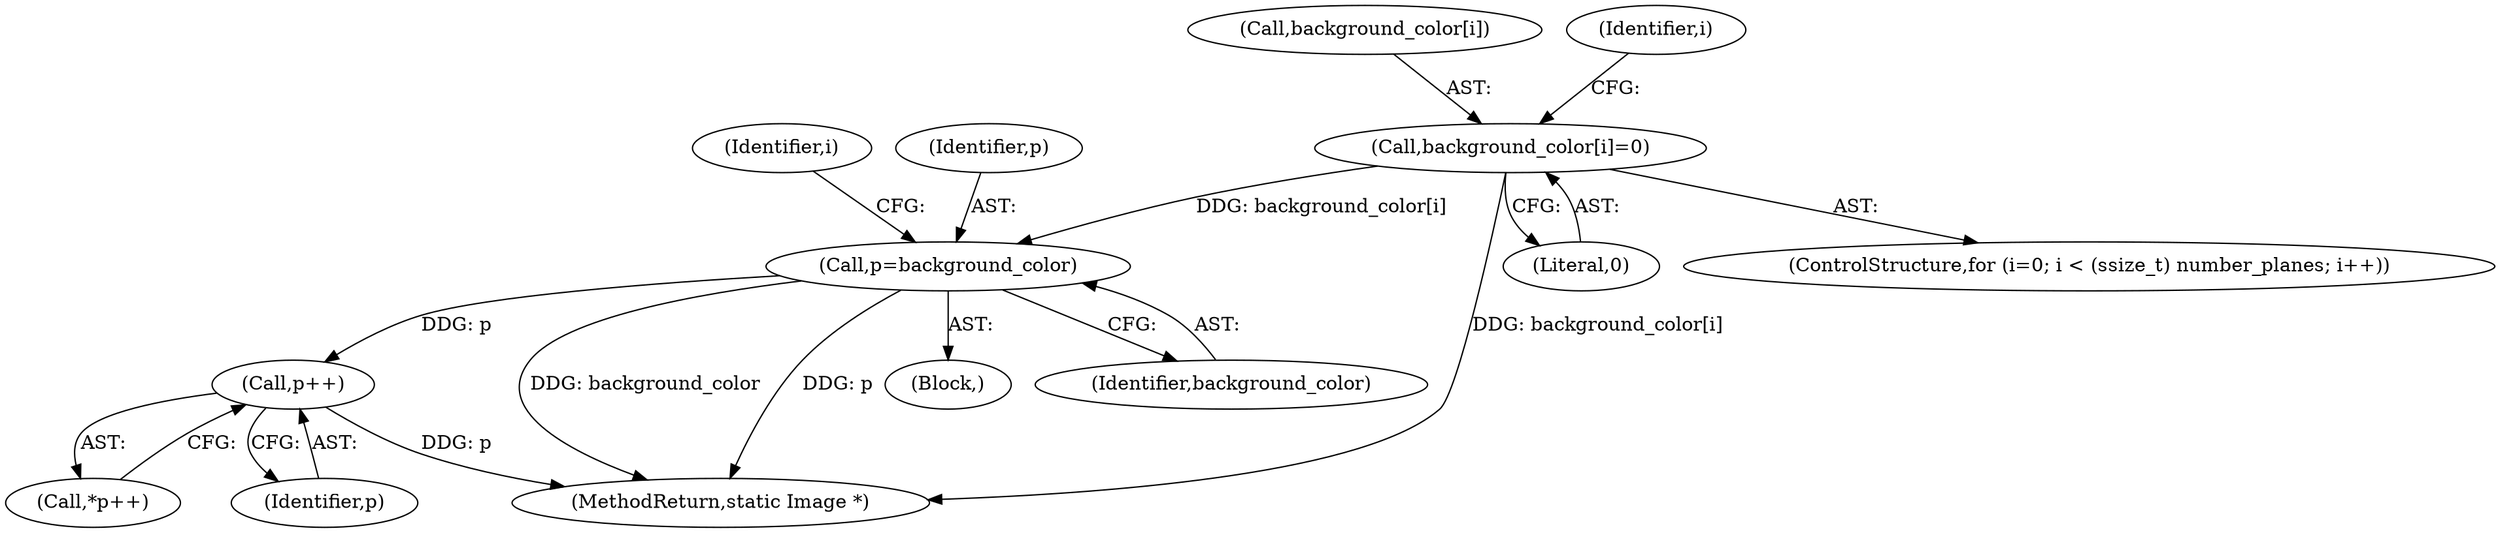 digraph "0_ImageMagick_3e9165285eda6e1bb71172031d3048b51bb443a4@array" {
"1000362" [label="(Call,background_color[i]=0)"];
"1000373" [label="(Call,p=background_color)"];
"1000389" [label="(Call,p++)"];
"1001936" [label="(MethodReturn,static Image *)"];
"1000363" [label="(Call,background_color[i])"];
"1000373" [label="(Call,p=background_color)"];
"1000372" [label="(Block,)"];
"1000361" [label="(Identifier,i)"];
"1000388" [label="(Call,*p++)"];
"1000366" [label="(Literal,0)"];
"1000390" [label="(Identifier,p)"];
"1000389" [label="(Call,p++)"];
"1000375" [label="(Identifier,background_color)"];
"1000351" [label="(ControlStructure,for (i=0; i < (ssize_t) number_planes; i++))"];
"1000378" [label="(Identifier,i)"];
"1000362" [label="(Call,background_color[i]=0)"];
"1000374" [label="(Identifier,p)"];
"1000362" -> "1000351"  [label="AST: "];
"1000362" -> "1000366"  [label="CFG: "];
"1000363" -> "1000362"  [label="AST: "];
"1000366" -> "1000362"  [label="AST: "];
"1000361" -> "1000362"  [label="CFG: "];
"1000362" -> "1001936"  [label="DDG: background_color[i]"];
"1000362" -> "1000373"  [label="DDG: background_color[i]"];
"1000373" -> "1000372"  [label="AST: "];
"1000373" -> "1000375"  [label="CFG: "];
"1000374" -> "1000373"  [label="AST: "];
"1000375" -> "1000373"  [label="AST: "];
"1000378" -> "1000373"  [label="CFG: "];
"1000373" -> "1001936"  [label="DDG: background_color"];
"1000373" -> "1001936"  [label="DDG: p"];
"1000373" -> "1000389"  [label="DDG: p"];
"1000389" -> "1000388"  [label="AST: "];
"1000389" -> "1000390"  [label="CFG: "];
"1000390" -> "1000389"  [label="AST: "];
"1000388" -> "1000389"  [label="CFG: "];
"1000389" -> "1001936"  [label="DDG: p"];
}
